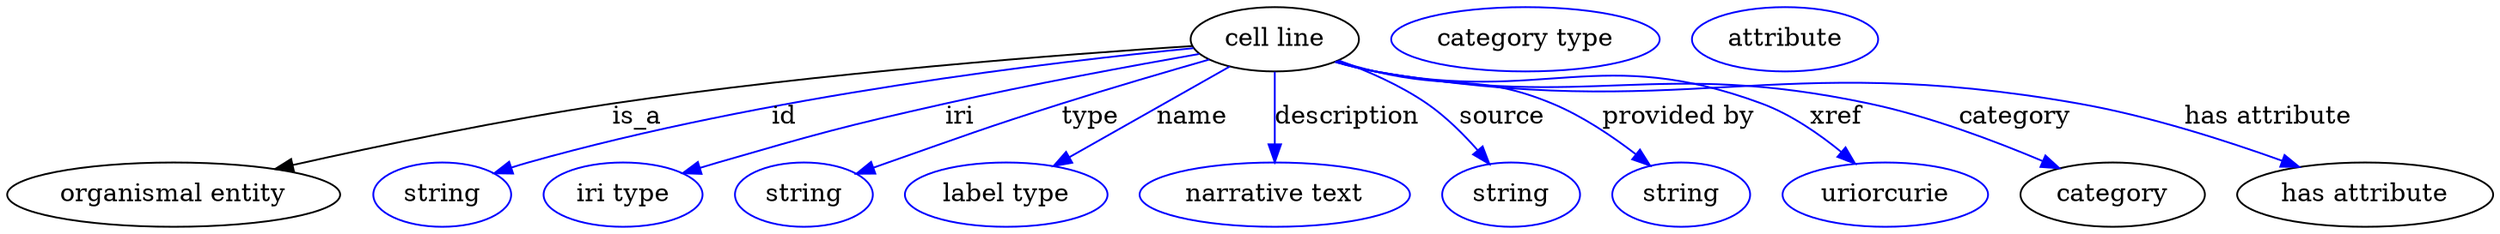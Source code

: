 digraph {
	graph [bb="0,0,1387.4,123"];
	node [label="\N"];
	"cell line"	[height=0.5,
		label="cell line",
		pos="706.94,105",
		width=1.2999];
	"organismal entity"	[height=0.5,
		pos="92.942,18",
		width=2.5817];
	"cell line" -> "organismal entity"	[label=is_a,
		lp="350.94,61.5",
		pos="e,149.33,32.357 660.89,101.25 590.72,96.687 452.93,86.318 336.94,69 276.33,59.949 208.04,45.594 159.15,34.582"];
	id	[color=blue,
		height=0.5,
		label=string,
		pos="241.94,18",
		width=1.0652];
	"cell line" -> id	[color=blue,
		label=id,
		lp="432.94,61.5",
		pos="e,270.94,29.948 661.78,100.04 584.46,92.517 422.28,73.445 289.94,36 286.84,35.121 283.64,34.148 280.44,33.124",
		style=solid];
	iri	[color=blue,
		height=0.5,
		label="iri type",
		pos="342.94,18",
		width=1.2277];
	"cell line" -> iri	[color=blue,
		label=iri,
		lp="530.94,61.5",
		pos="e,376.57,29.865 665.12,96.883 627.72,90.319 571.47,79.957 522.94,69 466.47,56.251 452.57,52.03 396.94,36 393.43,34.988 389.8,33.911 \
386.16,32.81",
		style=solid];
	type	[color=blue,
		height=0.5,
		label=string,
		pos="443.94,18",
		width=1.0652];
	"cell line" -> type	[color=blue,
		label=type,
		lp="603.94,61.5",
		pos="e,473.24,29.697 670.36,93.671 646.76,86.901 615.45,77.72 587.94,69 544.53,55.239 533.91,51.079 490.94,36 488.26,35.057 485.49,34.077 \
482.7,33.084",
		style=solid];
	name	[color=blue,
		height=0.5,
		label="label type",
		pos="556.94,18",
		width=1.5707];
	"cell line" -> name	[color=blue,
		label=name,
		lp="660.94,61.5",
		pos="e,583.39,33.99 681.84,89.773 657.33,75.888 619.83,54.636 592.31,39.042",
		style=solid];
	description	[color=blue,
		height=0.5,
		label="narrative text",
		pos="706.94,18",
		width=2.0943];
	"cell line" -> description	[color=blue,
		label=description,
		lp="747.44,61.5",
		pos="e,706.94,36.175 706.94,86.799 706.94,75.163 706.94,59.548 706.94,46.237",
		style=solid];
	source	[color=blue,
		height=0.5,
		label=string,
		pos="838.94,18",
		width=1.0652];
	"cell line" -> source	[color=blue,
		label=source,
		lp="833.94,61.5",
		pos="e,826.82,35.129 742.56,93.17 758.47,87.394 776.96,79.325 791.94,69 802.41,61.784 812.32,51.893 820.32,42.813",
		style=solid];
	"provided by"	[color=blue,
		height=0.5,
		label=string,
		pos="933.94,18",
		width=1.0652];
	"cell line" -> "provided by"	[color=blue,
		label="provided by",
		lp="932.44,61.5",
		pos="e,916.57,34.278 741.72,92.766 748.71,90.701 756.03,88.672 762.94,87 806.41,76.487 820.64,86.144 861.94,69 878.66,62.061 895.39,50.776 \
908.5,40.681",
		style=solid];
	xref	[color=blue,
		height=0.5,
		label=uriorcurie,
		pos="1047.9,18",
		width=1.5887];
	"cell line" -> xref	[color=blue,
		label=xref,
		lp="1020.4,61.5",
		pos="e,1031.1,35.326 740.71,92.494 747.97,90.374 755.66,88.393 762.94,87 857.56,68.907 888.62,102.49 978.94,69 995.21,62.966 1011.1,51.964 \
1023.5,41.813",
		style=solid];
	category	[height=0.5,
		pos="1174.9,18",
		width=1.4263];
	"cell line" -> category	[color=blue,
		label=category,
		lp="1120.4,61.5",
		pos="e,1145.2,32.78 740.69,92.393 747.96,90.28 755.64,88.327 762.94,87 883.88,65.001 918.68,94.471 1038.9,69 1072.6,61.874 1109.1,48.1 \
1135.8,36.81",
		style=solid];
	"has attribute"	[height=0.5,
		pos="1315.9,18",
		width=1.9859];
	"cell line" -> "has attribute"	[color=blue,
		label="has attribute",
		lp="1261.9,61.5",
		pos="e,1279.1,33.488 740.37,92.372 747.73,90.232 755.53,88.274 762.94,87 935.26,57.375 983.74,99.327 1155.9,69 1195.2,62.093 1238.2,48.283 \
1269.7,36.924",
		style=solid];
	"named thing_category"	[color=blue,
		height=0.5,
		label="category type",
		pos="846.94,105",
		width=2.0762];
	"organismal entity_has attribute"	[color=blue,
		height=0.5,
		label=attribute,
		pos="991.94,105",
		width=1.4443];
}
